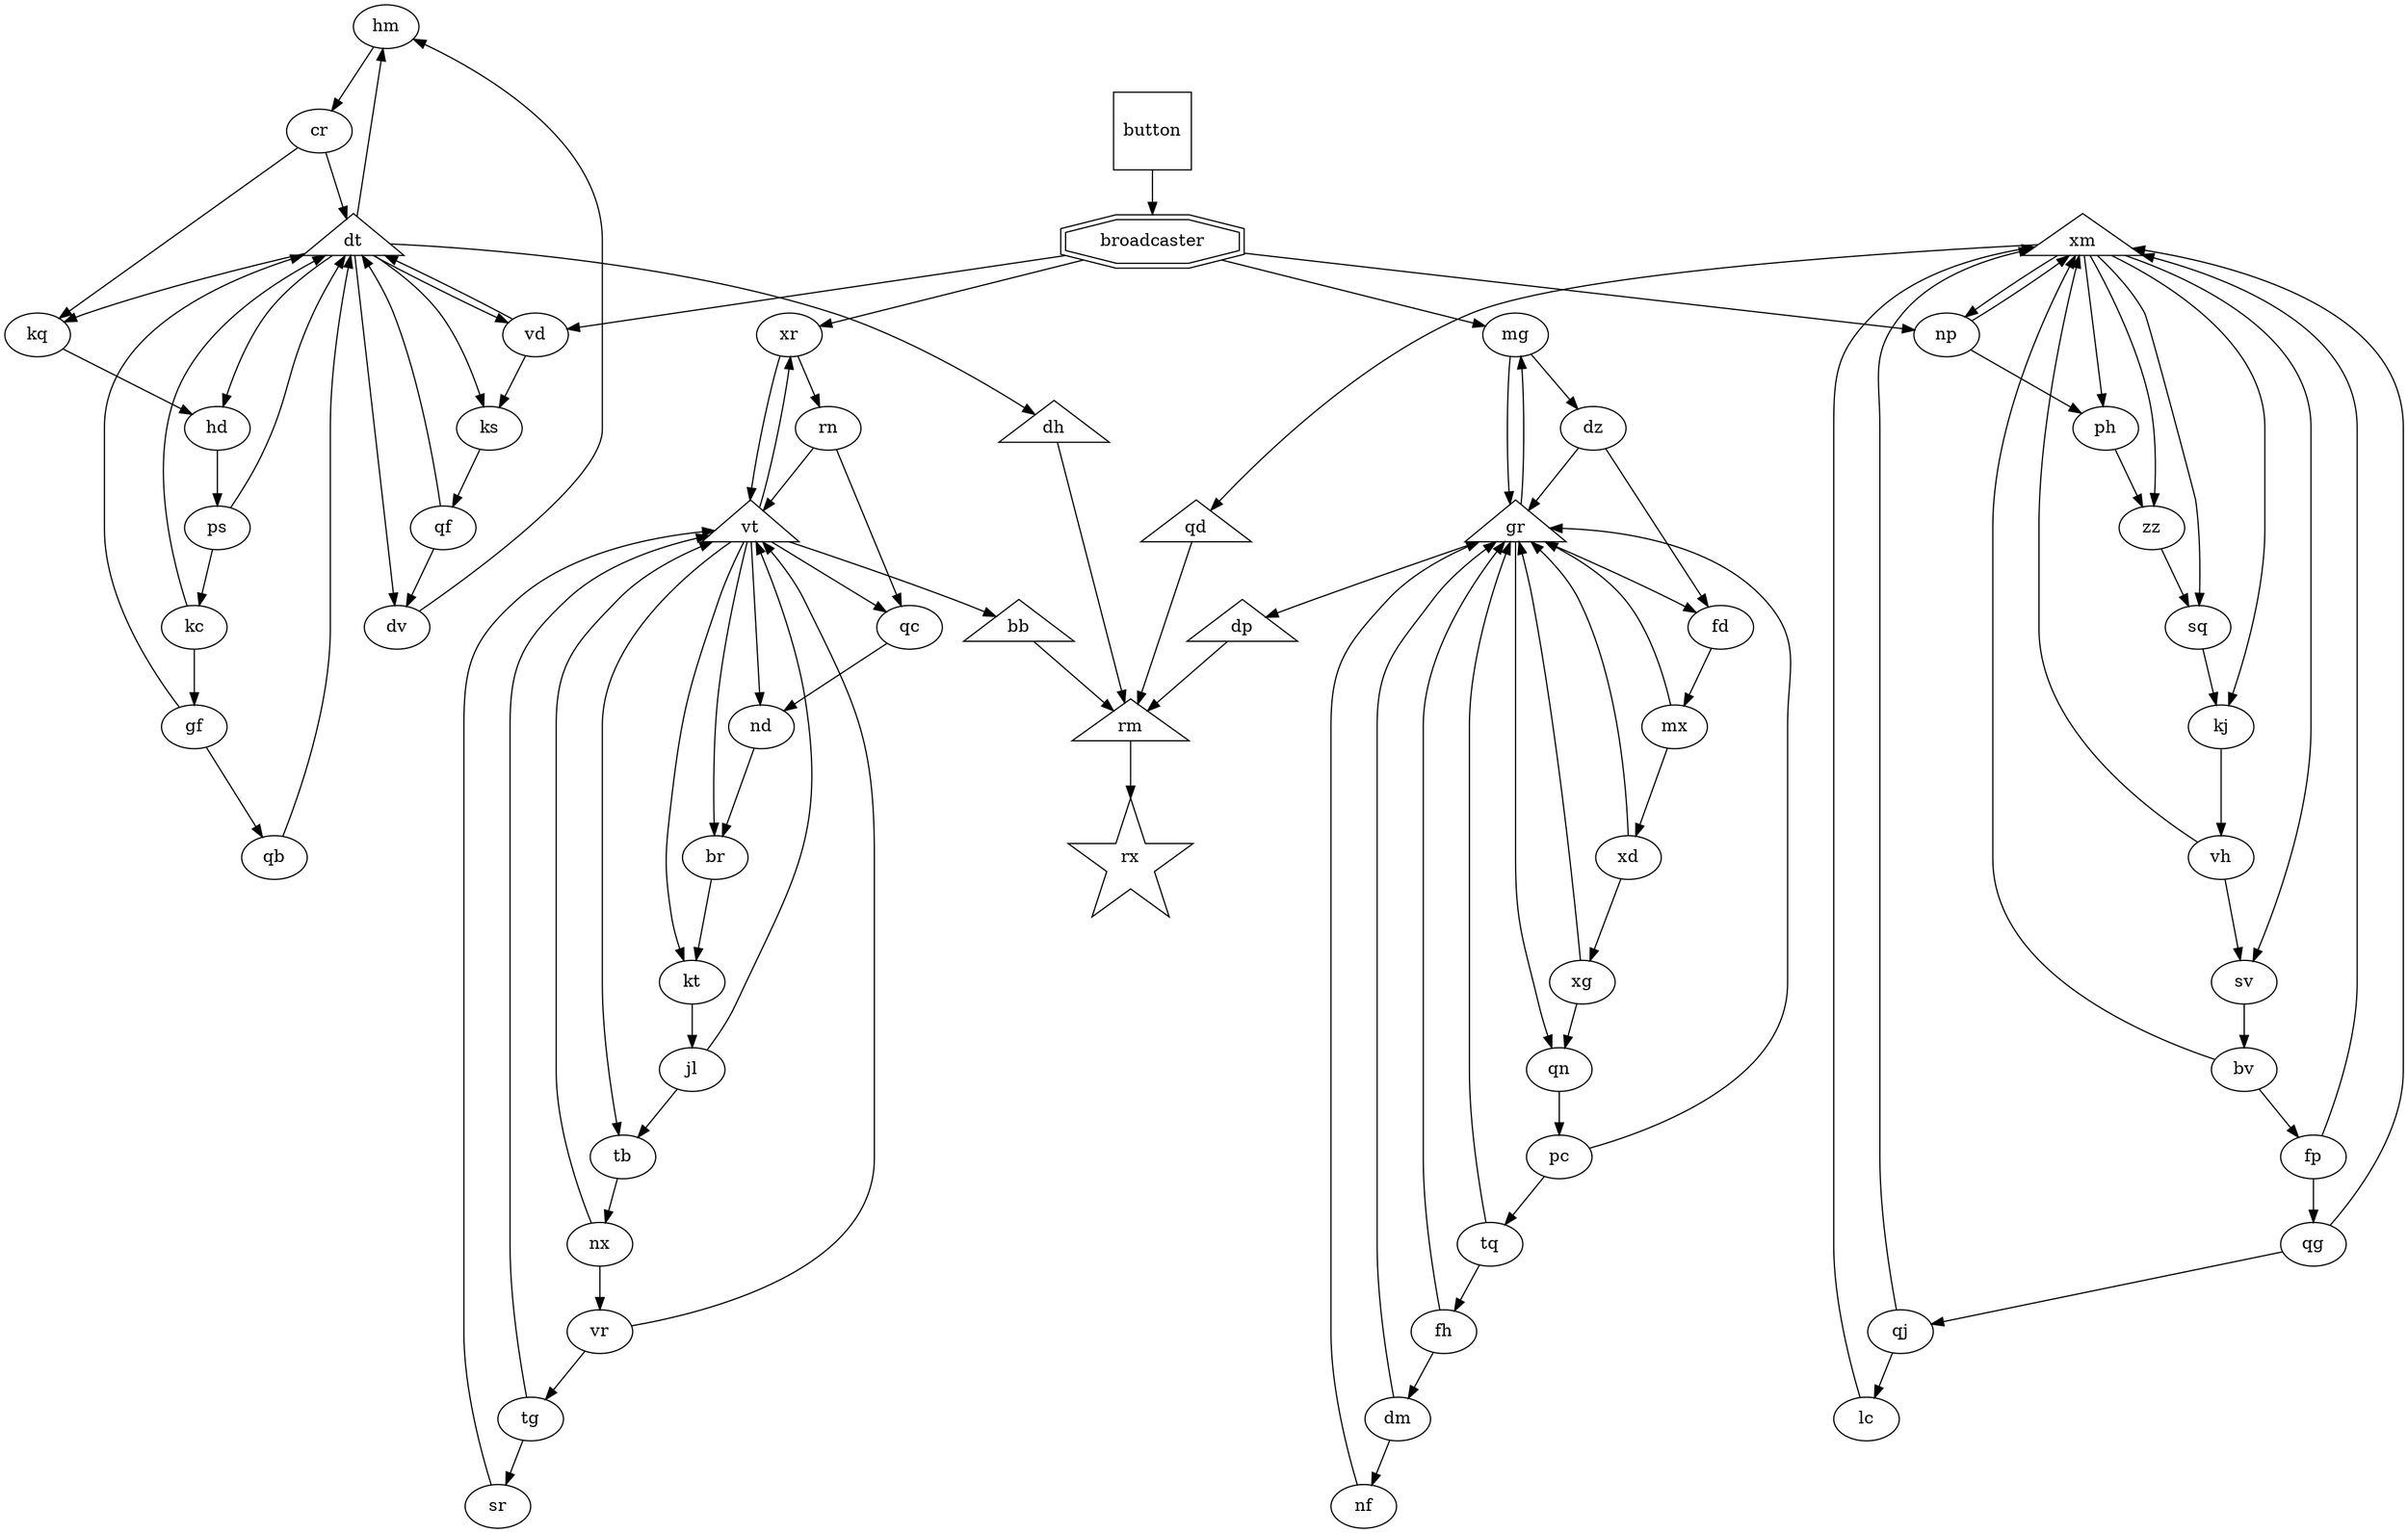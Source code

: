 digraph {
    hm [shape=oval];
    hm -> cr;
    qc [shape=oval];
    qc -> nd;
    dh [shape=triangle];
    dh -> rm;
    ph [shape=oval];
    ph -> zz;
    ps [shape=oval];
    ps -> kc, dt;
    qb [shape=oval];
    qb -> dt;
    jl [shape=oval];
    jl -> vt, tb;
    fh [shape=oval];
    fh -> dm, gr;
    broadcaster [shape=doubleoctagon];
    broadcaster -> np, mg, vd, xr;
    zz [shape=oval];
    zz -> sq;
    rm [shape=triangle];
    rm -> rx;
    nd [shape=oval];
    nd -> br;
    nx [shape=oval];
    nx -> vr, vt;
    qf [shape=oval];
    qf -> dt, dv;
    np [shape=oval];
    np -> xm, ph;
    dm [shape=oval];
    dm -> nf, gr;
    sq [shape=oval];
    sq -> kj;
    bv [shape=oval];
    bv -> fp, xm;
    br [shape=oval];
    br -> kt;
    mg [shape=oval];
    mg -> dz, gr;
    dt [shape=triangle];
    dt -> vd, dv, dh, hm, ks, hd, kq;
    ks [shape=oval];
    ks -> qf;
    qd [shape=triangle];
    qd -> rm;
    xr [shape=oval];
    xr -> vt, rn;
    vr [shape=oval];
    vr -> tg, vt;
    lc [shape=oval];
    lc -> xm;
    tq [shape=oval];
    tq -> gr, fh;
    cr [shape=oval];
    cr -> kq, dt;
    vd [shape=oval];
    vd -> dt, ks;
    tb [shape=oval];
    tb -> nx;
    dz [shape=oval];
    dz -> gr, fd;
    gr [shape=triangle];
    gr -> dp, mg, fd, qn;
    nf [shape=oval];
    nf -> gr;
    dv [shape=oval];
    dv -> hm;
    qj [shape=oval];
    qj -> lc, xm;
    kc [shape=oval];
    kc -> dt, gf;
    gf [shape=oval];
    gf -> dt, qb;
    vh [shape=oval];
    vh -> xm, sv;
    sr [shape=oval];
    sr -> vt;
    fp [shape=oval];
    fp -> qg, xm;
    kj [shape=oval];
    kj -> vh;
    pc [shape=oval];
    pc -> tq, gr;
    kq [shape=oval];
    kq -> hd;
    xd [shape=oval];
    xd -> xg, gr;
    tg [shape=oval];
    tg -> sr, vt;
    bb [shape=triangle];
    bb -> rm;
    rn [shape=oval];
    rn -> vt, qc;
    hd [shape=oval];
    hd -> ps;
    qg [shape=oval];
    qg -> xm, qj;
    dp [shape=triangle];
    dp -> rm;
    qn [shape=oval];
    qn -> pc;
    kt [shape=oval];
    kt -> jl;
    sv [shape=oval];
    sv -> bv;
    vt [shape=triangle];
    vt -> bb, nd, qc, xr, br, tb, kt;
    fd [shape=oval];
    fd -> mx;
    xm [shape=triangle];
    xm -> zz, sv, sq, ph, kj, np, qd;
    xg [shape=oval];
    xg -> gr, qn;
    mx [shape=oval];
    mx -> gr, xd;
    rx [shape=star];
    button [shape=square];
    button -> broadcaster;
}
